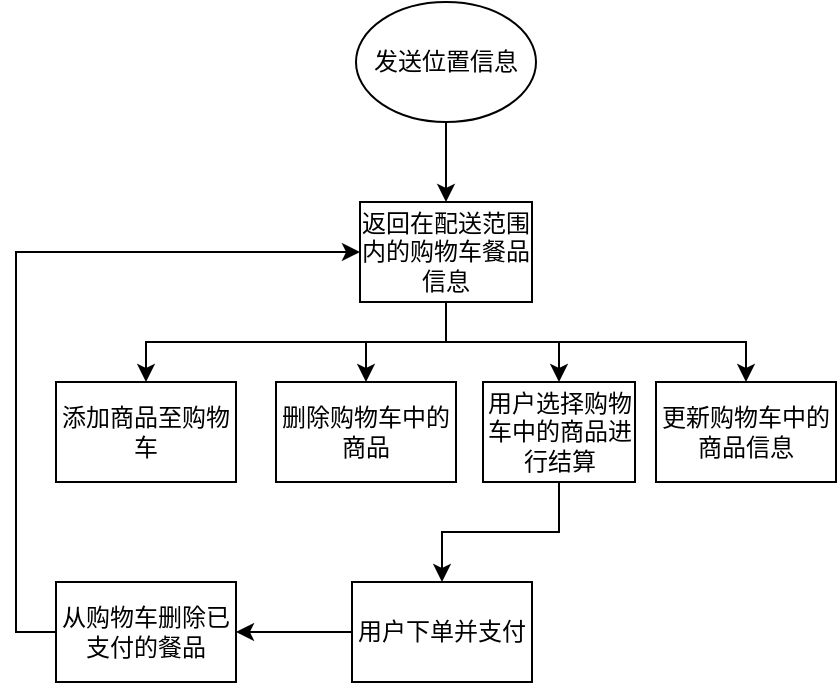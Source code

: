 <mxfile version="12.8.8" type="device"><diagram id="PA9Z0W-t5lF_evt69QF_" name="Page-1"><mxGraphModel dx="1422" dy="769" grid="1" gridSize="10" guides="1" tooltips="1" connect="1" arrows="1" fold="1" page="1" pageScale="1" pageWidth="827" pageHeight="1169" math="0" shadow="0"><root><mxCell id="0"/><mxCell id="1" parent="0"/><mxCell id="IzU7yUzZH42Y9cjDYJVO-4" style="edgeStyle=orthogonalEdgeStyle;rounded=0;orthogonalLoop=1;jettySize=auto;html=1;exitX=0.5;exitY=1;exitDx=0;exitDy=0;entryX=0.5;entryY=0;entryDx=0;entryDy=0;" edge="1" parent="1" source="IzU7yUzZH42Y9cjDYJVO-1" target="IzU7yUzZH42Y9cjDYJVO-3"><mxGeometry relative="1" as="geometry"/></mxCell><mxCell id="IzU7yUzZH42Y9cjDYJVO-1" value="发送位置信息" style="ellipse;whiteSpace=wrap;html=1;" vertex="1" parent="1"><mxGeometry x="350" y="130" width="90" height="60" as="geometry"/></mxCell><mxCell id="IzU7yUzZH42Y9cjDYJVO-6" style="edgeStyle=orthogonalEdgeStyle;rounded=0;orthogonalLoop=1;jettySize=auto;html=1;exitX=0.5;exitY=1;exitDx=0;exitDy=0;entryX=0.5;entryY=0;entryDx=0;entryDy=0;" edge="1" parent="1" source="IzU7yUzZH42Y9cjDYJVO-3" target="IzU7yUzZH42Y9cjDYJVO-5"><mxGeometry relative="1" as="geometry"/></mxCell><mxCell id="IzU7yUzZH42Y9cjDYJVO-11" style="edgeStyle=orthogonalEdgeStyle;rounded=0;orthogonalLoop=1;jettySize=auto;html=1;exitX=0.5;exitY=1;exitDx=0;exitDy=0;entryX=0.5;entryY=0;entryDx=0;entryDy=0;" edge="1" parent="1" source="IzU7yUzZH42Y9cjDYJVO-3" target="IzU7yUzZH42Y9cjDYJVO-10"><mxGeometry relative="1" as="geometry"/></mxCell><mxCell id="IzU7yUzZH42Y9cjDYJVO-12" style="edgeStyle=orthogonalEdgeStyle;rounded=0;orthogonalLoop=1;jettySize=auto;html=1;exitX=0.5;exitY=1;exitDx=0;exitDy=0;entryX=0.5;entryY=0;entryDx=0;entryDy=0;" edge="1" parent="1" source="IzU7yUzZH42Y9cjDYJVO-3" target="IzU7yUzZH42Y9cjDYJVO-9"><mxGeometry relative="1" as="geometry"/></mxCell><mxCell id="IzU7yUzZH42Y9cjDYJVO-17" style="edgeStyle=orthogonalEdgeStyle;rounded=0;orthogonalLoop=1;jettySize=auto;html=1;exitX=0.5;exitY=1;exitDx=0;exitDy=0;entryX=0.5;entryY=0;entryDx=0;entryDy=0;" edge="1" parent="1" source="IzU7yUzZH42Y9cjDYJVO-3" target="IzU7yUzZH42Y9cjDYJVO-13"><mxGeometry relative="1" as="geometry"/></mxCell><mxCell id="IzU7yUzZH42Y9cjDYJVO-3" value="返回在配送范围内的购物车餐品信息" style="rounded=0;whiteSpace=wrap;html=1;" vertex="1" parent="1"><mxGeometry x="352" y="230" width="86" height="50" as="geometry"/></mxCell><mxCell id="IzU7yUzZH42Y9cjDYJVO-5" value="&lt;span style=&quot;background-color: rgb(255 , 255 , 255)&quot;&gt;添加商品至购物车&lt;/span&gt;" style="rounded=0;whiteSpace=wrap;html=1;" vertex="1" parent="1"><mxGeometry x="200" y="320" width="90" height="50" as="geometry"/></mxCell><mxCell id="IzU7yUzZH42Y9cjDYJVO-9" value="&lt;span style=&quot;background-color: rgb(255 , 255 , 255)&quot;&gt;删除购物车中的商品&lt;/span&gt;" style="rounded=0;whiteSpace=wrap;html=1;" vertex="1" parent="1"><mxGeometry x="310" y="320" width="90" height="50" as="geometry"/></mxCell><mxCell id="IzU7yUzZH42Y9cjDYJVO-10" value="&lt;span style=&quot;background-color: rgb(255 , 255 , 255)&quot;&gt;更新购物车中的商品信息&lt;/span&gt;" style="rounded=0;whiteSpace=wrap;html=1;" vertex="1" parent="1"><mxGeometry x="500" y="320" width="90" height="50" as="geometry"/></mxCell><mxCell id="IzU7yUzZH42Y9cjDYJVO-15" style="edgeStyle=orthogonalEdgeStyle;rounded=0;orthogonalLoop=1;jettySize=auto;html=1;exitX=0.5;exitY=1;exitDx=0;exitDy=0;entryX=0.5;entryY=0;entryDx=0;entryDy=0;" edge="1" parent="1" source="IzU7yUzZH42Y9cjDYJVO-13" target="IzU7yUzZH42Y9cjDYJVO-14"><mxGeometry relative="1" as="geometry"/></mxCell><mxCell id="IzU7yUzZH42Y9cjDYJVO-13" value="用户选择购物车中的商品进行结算" style="rounded=0;whiteSpace=wrap;html=1;" vertex="1" parent="1"><mxGeometry x="413.5" y="320" width="76" height="50" as="geometry"/></mxCell><mxCell id="IzU7yUzZH42Y9cjDYJVO-24" style="edgeStyle=orthogonalEdgeStyle;rounded=0;orthogonalLoop=1;jettySize=auto;html=1;exitX=0;exitY=0.5;exitDx=0;exitDy=0;entryX=1;entryY=0.5;entryDx=0;entryDy=0;" edge="1" parent="1" source="IzU7yUzZH42Y9cjDYJVO-14" target="IzU7yUzZH42Y9cjDYJVO-23"><mxGeometry relative="1" as="geometry"/></mxCell><mxCell id="IzU7yUzZH42Y9cjDYJVO-14" value="&lt;span style=&quot;background-color: rgb(255 , 255 , 255)&quot;&gt;用户下单并支付&lt;/span&gt;" style="rounded=0;whiteSpace=wrap;html=1;" vertex="1" parent="1"><mxGeometry x="348" y="420" width="90" height="50" as="geometry"/></mxCell><mxCell id="IzU7yUzZH42Y9cjDYJVO-25" style="edgeStyle=orthogonalEdgeStyle;rounded=0;orthogonalLoop=1;jettySize=auto;html=1;exitX=0;exitY=0.5;exitDx=0;exitDy=0;entryX=0;entryY=0.5;entryDx=0;entryDy=0;" edge="1" parent="1" source="IzU7yUzZH42Y9cjDYJVO-23" target="IzU7yUzZH42Y9cjDYJVO-3"><mxGeometry relative="1" as="geometry"/></mxCell><mxCell id="IzU7yUzZH42Y9cjDYJVO-23" value="&lt;span style=&quot;background-color: rgb(255 , 255 , 255)&quot;&gt;从购物车删除已支付的餐品&lt;/span&gt;" style="rounded=0;whiteSpace=wrap;html=1;" vertex="1" parent="1"><mxGeometry x="200" y="420" width="90" height="50" as="geometry"/></mxCell></root></mxGraphModel></diagram></mxfile>
